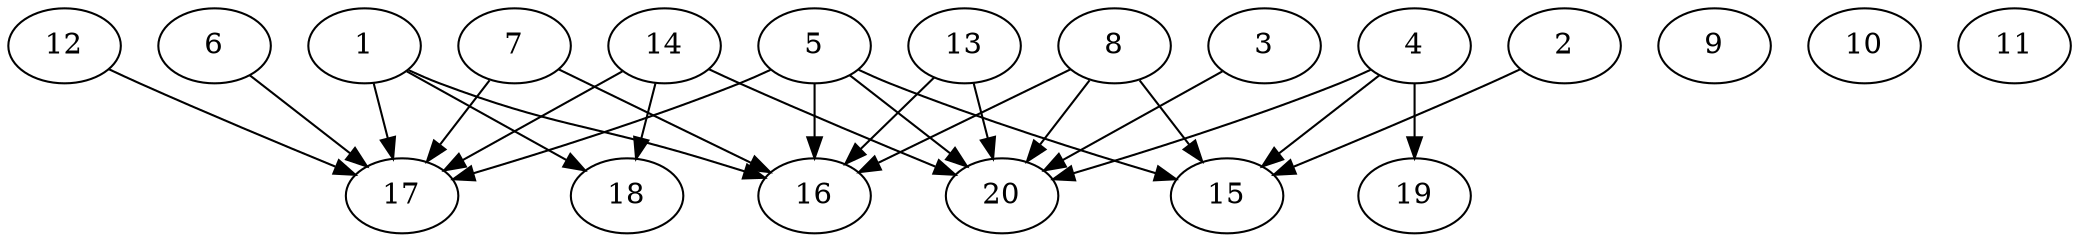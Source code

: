 // DAG automatically generated by daggen at Sat Jul 27 15:39:06 2019
// ./daggen --dot -n 20 --ccr 0.5 --fat 0.8 --regular 0.5 --density 0.4 --mindata 5242880 --maxdata 52428800 
digraph G {
  1 [size="23422976", alpha="0.09", expect_size="11711488"] 
  1 -> 16 [size ="11711488"]
  1 -> 17 [size ="11711488"]
  1 -> 18 [size ="11711488"]
  2 [size="102529024", alpha="0.01", expect_size="51264512"] 
  2 -> 15 [size ="51264512"]
  3 [size="33316864", alpha="0.19", expect_size="16658432"] 
  3 -> 20 [size ="16658432"]
  4 [size="68093952", alpha="0.13", expect_size="34046976"] 
  4 -> 15 [size ="34046976"]
  4 -> 19 [size ="34046976"]
  4 -> 20 [size ="34046976"]
  5 [size="66404352", alpha="0.07", expect_size="33202176"] 
  5 -> 15 [size ="33202176"]
  5 -> 16 [size ="33202176"]
  5 -> 17 [size ="33202176"]
  5 -> 20 [size ="33202176"]
  6 [size="39464960", alpha="0.19", expect_size="19732480"] 
  6 -> 17 [size ="19732480"]
  7 [size="85561344", alpha="0.06", expect_size="42780672"] 
  7 -> 16 [size ="42780672"]
  7 -> 17 [size ="42780672"]
  8 [size="99135488", alpha="0.04", expect_size="49567744"] 
  8 -> 15 [size ="49567744"]
  8 -> 16 [size ="49567744"]
  8 -> 20 [size ="49567744"]
  9 [size="99753984", alpha="0.00", expect_size="49876992"] 
  10 [size="57692160", alpha="0.00", expect_size="28846080"] 
  11 [size="53446656", alpha="0.17", expect_size="26723328"] 
  12 [size="97167360", alpha="0.04", expect_size="48583680"] 
  12 -> 17 [size ="48583680"]
  13 [size="102674432", alpha="0.12", expect_size="51337216"] 
  13 -> 16 [size ="51337216"]
  13 -> 20 [size ="51337216"]
  14 [size="97202176", alpha="0.15", expect_size="48601088"] 
  14 -> 17 [size ="48601088"]
  14 -> 18 [size ="48601088"]
  14 -> 20 [size ="48601088"]
  15 [size="66443264", alpha="0.12", expect_size="33221632"] 
  16 [size="98953216", alpha="0.01", expect_size="49476608"] 
  17 [size="95823872", alpha="0.15", expect_size="47911936"] 
  18 [size="30226432", alpha="0.09", expect_size="15113216"] 
  19 [size="48508928", alpha="0.12", expect_size="24254464"] 
  20 [size="50452480", alpha="0.14", expect_size="25226240"] 
}
